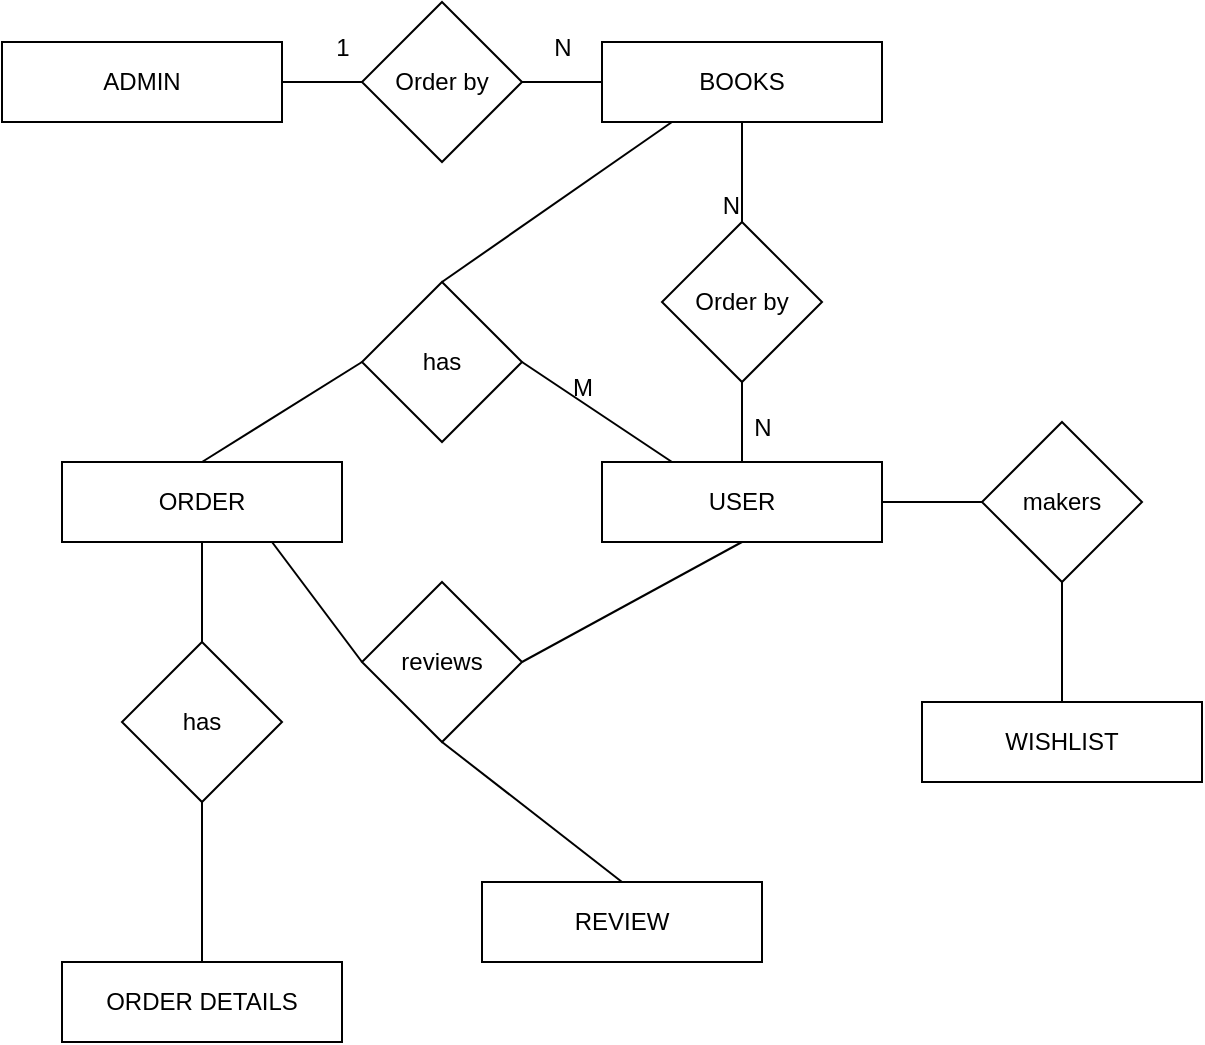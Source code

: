 <mxfile version="21.7.5" type="github">
  <diagram name="Page-1" id="XhZffeHGHaZp0kScym4Z">
    <mxGraphModel dx="1153" dy="638" grid="1" gridSize="10" guides="1" tooltips="1" connect="1" arrows="1" fold="1" page="1" pageScale="1" pageWidth="850" pageHeight="1100" math="0" shadow="0">
      <root>
        <mxCell id="0" />
        <mxCell id="1" parent="0" />
        <mxCell id="HAhBHMvmMXCrN667Cn8Z-1" value="BOOKS" style="rounded=0;whiteSpace=wrap;html=1;" vertex="1" parent="1">
          <mxGeometry x="300" y="140" width="140" height="40" as="geometry" />
        </mxCell>
        <mxCell id="HAhBHMvmMXCrN667Cn8Z-2" value="Order by" style="rhombus;whiteSpace=wrap;html=1;" vertex="1" parent="1">
          <mxGeometry x="330" y="230" width="80" height="80" as="geometry" />
        </mxCell>
        <mxCell id="HAhBHMvmMXCrN667Cn8Z-3" value="USER" style="rounded=0;whiteSpace=wrap;html=1;" vertex="1" parent="1">
          <mxGeometry x="300" y="350" width="140" height="40" as="geometry" />
        </mxCell>
        <mxCell id="HAhBHMvmMXCrN667Cn8Z-4" value="ADMIN" style="rounded=0;whiteSpace=wrap;html=1;" vertex="1" parent="1">
          <mxGeometry y="140" width="140" height="40" as="geometry" />
        </mxCell>
        <mxCell id="HAhBHMvmMXCrN667Cn8Z-5" value="ORDER" style="rounded=0;whiteSpace=wrap;html=1;" vertex="1" parent="1">
          <mxGeometry x="30" y="350" width="140" height="40" as="geometry" />
        </mxCell>
        <mxCell id="HAhBHMvmMXCrN667Cn8Z-6" value="ORDER DETAILS" style="rounded=0;whiteSpace=wrap;html=1;" vertex="1" parent="1">
          <mxGeometry x="30" y="600" width="140" height="40" as="geometry" />
        </mxCell>
        <mxCell id="HAhBHMvmMXCrN667Cn8Z-7" value="REVIEW" style="rounded=0;whiteSpace=wrap;html=1;" vertex="1" parent="1">
          <mxGeometry x="240" y="560" width="140" height="40" as="geometry" />
        </mxCell>
        <mxCell id="HAhBHMvmMXCrN667Cn8Z-8" value="WISHLIST" style="rounded=0;whiteSpace=wrap;html=1;" vertex="1" parent="1">
          <mxGeometry x="460" y="470" width="140" height="40" as="geometry" />
        </mxCell>
        <mxCell id="HAhBHMvmMXCrN667Cn8Z-9" value="makers" style="rhombus;whiteSpace=wrap;html=1;" vertex="1" parent="1">
          <mxGeometry x="490" y="330" width="80" height="80" as="geometry" />
        </mxCell>
        <mxCell id="HAhBHMvmMXCrN667Cn8Z-10" value="Order by" style="rhombus;whiteSpace=wrap;html=1;" vertex="1" parent="1">
          <mxGeometry x="180" y="120" width="80" height="80" as="geometry" />
        </mxCell>
        <mxCell id="HAhBHMvmMXCrN667Cn8Z-11" value="has" style="rhombus;whiteSpace=wrap;html=1;" vertex="1" parent="1">
          <mxGeometry x="180" y="260" width="80" height="80" as="geometry" />
        </mxCell>
        <mxCell id="HAhBHMvmMXCrN667Cn8Z-12" value="has" style="rhombus;whiteSpace=wrap;html=1;" vertex="1" parent="1">
          <mxGeometry x="60" y="440" width="80" height="80" as="geometry" />
        </mxCell>
        <mxCell id="HAhBHMvmMXCrN667Cn8Z-13" value="reviews" style="rhombus;whiteSpace=wrap;html=1;" vertex="1" parent="1">
          <mxGeometry x="180" y="410" width="80" height="80" as="geometry" />
        </mxCell>
        <mxCell id="HAhBHMvmMXCrN667Cn8Z-14" value="" style="endArrow=none;html=1;rounded=0;" edge="1" parent="1" source="HAhBHMvmMXCrN667Cn8Z-1">
          <mxGeometry relative="1" as="geometry">
            <mxPoint x="370" y="180" as="sourcePoint" />
            <mxPoint x="370" y="230" as="targetPoint" />
          </mxGeometry>
        </mxCell>
        <mxCell id="HAhBHMvmMXCrN667Cn8Z-15" value="N" style="resizable=0;html=1;whiteSpace=wrap;align=right;verticalAlign=bottom;" connectable="0" vertex="1" parent="HAhBHMvmMXCrN667Cn8Z-14">
          <mxGeometry x="1" relative="1" as="geometry" />
        </mxCell>
        <mxCell id="HAhBHMvmMXCrN667Cn8Z-17" value="" style="endArrow=none;html=1;rounded=0;entryX=0.5;entryY=0;entryDx=0;entryDy=0;exitX=0.5;exitY=1;exitDx=0;exitDy=0;" edge="1" parent="1" source="HAhBHMvmMXCrN667Cn8Z-2" target="HAhBHMvmMXCrN667Cn8Z-3">
          <mxGeometry relative="1" as="geometry">
            <mxPoint x="370" y="310" as="sourcePoint" />
            <mxPoint x="530" y="310" as="targetPoint" />
          </mxGeometry>
        </mxCell>
        <mxCell id="HAhBHMvmMXCrN667Cn8Z-18" value="" style="endArrow=none;html=1;rounded=0;exitX=1;exitY=0.5;exitDx=0;exitDy=0;entryX=0;entryY=0.5;entryDx=0;entryDy=0;" edge="1" parent="1" source="HAhBHMvmMXCrN667Cn8Z-10" target="HAhBHMvmMXCrN667Cn8Z-1">
          <mxGeometry relative="1" as="geometry">
            <mxPoint x="320" y="70" as="sourcePoint" />
            <mxPoint x="480" y="70" as="targetPoint" />
          </mxGeometry>
        </mxCell>
        <mxCell id="HAhBHMvmMXCrN667Cn8Z-19" value="" style="endArrow=none;html=1;rounded=0;exitX=0.5;exitY=0;exitDx=0;exitDy=0;entryX=0.25;entryY=1;entryDx=0;entryDy=0;" edge="1" parent="1" source="HAhBHMvmMXCrN667Cn8Z-11" target="HAhBHMvmMXCrN667Cn8Z-1">
          <mxGeometry relative="1" as="geometry">
            <mxPoint x="70" y="60" as="sourcePoint" />
            <mxPoint x="230" y="60" as="targetPoint" />
          </mxGeometry>
        </mxCell>
        <mxCell id="HAhBHMvmMXCrN667Cn8Z-20" value="" style="endArrow=none;html=1;rounded=0;exitX=0;exitY=0.5;exitDx=0;exitDy=0;entryX=0.75;entryY=1;entryDx=0;entryDy=0;" edge="1" parent="1" source="HAhBHMvmMXCrN667Cn8Z-13" target="HAhBHMvmMXCrN667Cn8Z-5">
          <mxGeometry relative="1" as="geometry">
            <mxPoint x="80" y="70" as="sourcePoint" />
            <mxPoint x="240" y="70" as="targetPoint" />
          </mxGeometry>
        </mxCell>
        <mxCell id="HAhBHMvmMXCrN667Cn8Z-21" value="" style="endArrow=none;html=1;rounded=0;exitX=1;exitY=0.5;exitDx=0;exitDy=0;entryX=0.5;entryY=1;entryDx=0;entryDy=0;" edge="1" parent="1" source="HAhBHMvmMXCrN667Cn8Z-13" target="HAhBHMvmMXCrN667Cn8Z-3">
          <mxGeometry relative="1" as="geometry">
            <mxPoint x="90" y="80" as="sourcePoint" />
            <mxPoint x="250" y="80" as="targetPoint" />
          </mxGeometry>
        </mxCell>
        <mxCell id="HAhBHMvmMXCrN667Cn8Z-22" value="" style="endArrow=none;html=1;rounded=0;exitX=1;exitY=0.5;exitDx=0;exitDy=0;entryX=0;entryY=0.5;entryDx=0;entryDy=0;" edge="1" parent="1" source="HAhBHMvmMXCrN667Cn8Z-4" target="HAhBHMvmMXCrN667Cn8Z-10">
          <mxGeometry relative="1" as="geometry">
            <mxPoint x="100" y="90" as="sourcePoint" />
            <mxPoint x="260" y="90" as="targetPoint" />
          </mxGeometry>
        </mxCell>
        <mxCell id="HAhBHMvmMXCrN667Cn8Z-23" value="" style="endArrow=none;html=1;rounded=0;exitX=0.5;exitY=1;exitDx=0;exitDy=0;entryX=0.5;entryY=0;entryDx=0;entryDy=0;" edge="1" parent="1" source="HAhBHMvmMXCrN667Cn8Z-9" target="HAhBHMvmMXCrN667Cn8Z-8">
          <mxGeometry relative="1" as="geometry">
            <mxPoint x="520" y="60" as="sourcePoint" />
            <mxPoint x="680" y="60" as="targetPoint" />
          </mxGeometry>
        </mxCell>
        <mxCell id="HAhBHMvmMXCrN667Cn8Z-24" value="" style="endArrow=none;html=1;rounded=0;exitX=0.5;exitY=1;exitDx=0;exitDy=0;entryX=0.5;entryY=0;entryDx=0;entryDy=0;" edge="1" parent="1" source="HAhBHMvmMXCrN667Cn8Z-12" target="HAhBHMvmMXCrN667Cn8Z-6">
          <mxGeometry relative="1" as="geometry">
            <mxPoint x="530" y="70" as="sourcePoint" />
            <mxPoint x="690" y="70" as="targetPoint" />
          </mxGeometry>
        </mxCell>
        <mxCell id="HAhBHMvmMXCrN667Cn8Z-25" value="" style="endArrow=none;html=1;rounded=0;exitX=0.5;exitY=1;exitDx=0;exitDy=0;entryX=0.5;entryY=0;entryDx=0;entryDy=0;" edge="1" parent="1" source="HAhBHMvmMXCrN667Cn8Z-13" target="HAhBHMvmMXCrN667Cn8Z-7">
          <mxGeometry relative="1" as="geometry">
            <mxPoint x="540" y="80" as="sourcePoint" />
            <mxPoint x="700" y="80" as="targetPoint" />
          </mxGeometry>
        </mxCell>
        <mxCell id="HAhBHMvmMXCrN667Cn8Z-26" value="" style="endArrow=none;html=1;rounded=0;exitX=0;exitY=0.5;exitDx=0;exitDy=0;entryX=0.5;entryY=0;entryDx=0;entryDy=0;" edge="1" parent="1" source="HAhBHMvmMXCrN667Cn8Z-11" target="HAhBHMvmMXCrN667Cn8Z-5">
          <mxGeometry relative="1" as="geometry">
            <mxPoint x="550" y="90" as="sourcePoint" />
            <mxPoint x="710" y="90" as="targetPoint" />
          </mxGeometry>
        </mxCell>
        <mxCell id="HAhBHMvmMXCrN667Cn8Z-27" value="" style="endArrow=none;html=1;rounded=0;exitX=1;exitY=0.5;exitDx=0;exitDy=0;entryX=0.25;entryY=0;entryDx=0;entryDy=0;" edge="1" parent="1" source="HAhBHMvmMXCrN667Cn8Z-11" target="HAhBHMvmMXCrN667Cn8Z-3">
          <mxGeometry relative="1" as="geometry">
            <mxPoint x="560" y="100" as="sourcePoint" />
            <mxPoint x="720" y="100" as="targetPoint" />
          </mxGeometry>
        </mxCell>
        <mxCell id="HAhBHMvmMXCrN667Cn8Z-28" value="" style="endArrow=none;html=1;rounded=0;exitX=1;exitY=0.5;exitDx=0;exitDy=0;entryX=0;entryY=0.5;entryDx=0;entryDy=0;" edge="1" parent="1" source="HAhBHMvmMXCrN667Cn8Z-3" target="HAhBHMvmMXCrN667Cn8Z-9">
          <mxGeometry relative="1" as="geometry">
            <mxPoint x="530" y="70" as="sourcePoint" />
            <mxPoint x="690" y="70" as="targetPoint" />
          </mxGeometry>
        </mxCell>
        <mxCell id="HAhBHMvmMXCrN667Cn8Z-29" value="" style="endArrow=none;html=1;rounded=0;exitX=0.5;exitY=0;exitDx=0;exitDy=0;entryX=0.5;entryY=1;entryDx=0;entryDy=0;" edge="1" parent="1" source="HAhBHMvmMXCrN667Cn8Z-12" target="HAhBHMvmMXCrN667Cn8Z-5">
          <mxGeometry relative="1" as="geometry">
            <mxPoint x="540" y="80" as="sourcePoint" />
            <mxPoint x="700" y="80" as="targetPoint" />
          </mxGeometry>
        </mxCell>
        <mxCell id="HAhBHMvmMXCrN667Cn8Z-30" value="1" style="text;html=1;align=center;verticalAlign=middle;resizable=0;points=[];autosize=1;strokeColor=none;fillColor=none;" vertex="1" parent="1">
          <mxGeometry x="155" y="128" width="30" height="30" as="geometry" />
        </mxCell>
        <mxCell id="HAhBHMvmMXCrN667Cn8Z-31" value="N" style="text;html=1;align=center;verticalAlign=middle;resizable=0;points=[];autosize=1;strokeColor=none;fillColor=none;" vertex="1" parent="1">
          <mxGeometry x="265" y="128" width="30" height="30" as="geometry" />
        </mxCell>
        <mxCell id="HAhBHMvmMXCrN667Cn8Z-32" value="N" style="text;html=1;align=center;verticalAlign=middle;resizable=0;points=[];autosize=1;strokeColor=none;fillColor=none;" vertex="1" parent="1">
          <mxGeometry x="365" y="318" width="30" height="30" as="geometry" />
        </mxCell>
        <mxCell id="HAhBHMvmMXCrN667Cn8Z-33" value="M" style="text;html=1;align=center;verticalAlign=middle;resizable=0;points=[];autosize=1;strokeColor=none;fillColor=none;" vertex="1" parent="1">
          <mxGeometry x="275" y="298" width="30" height="30" as="geometry" />
        </mxCell>
      </root>
    </mxGraphModel>
  </diagram>
</mxfile>
